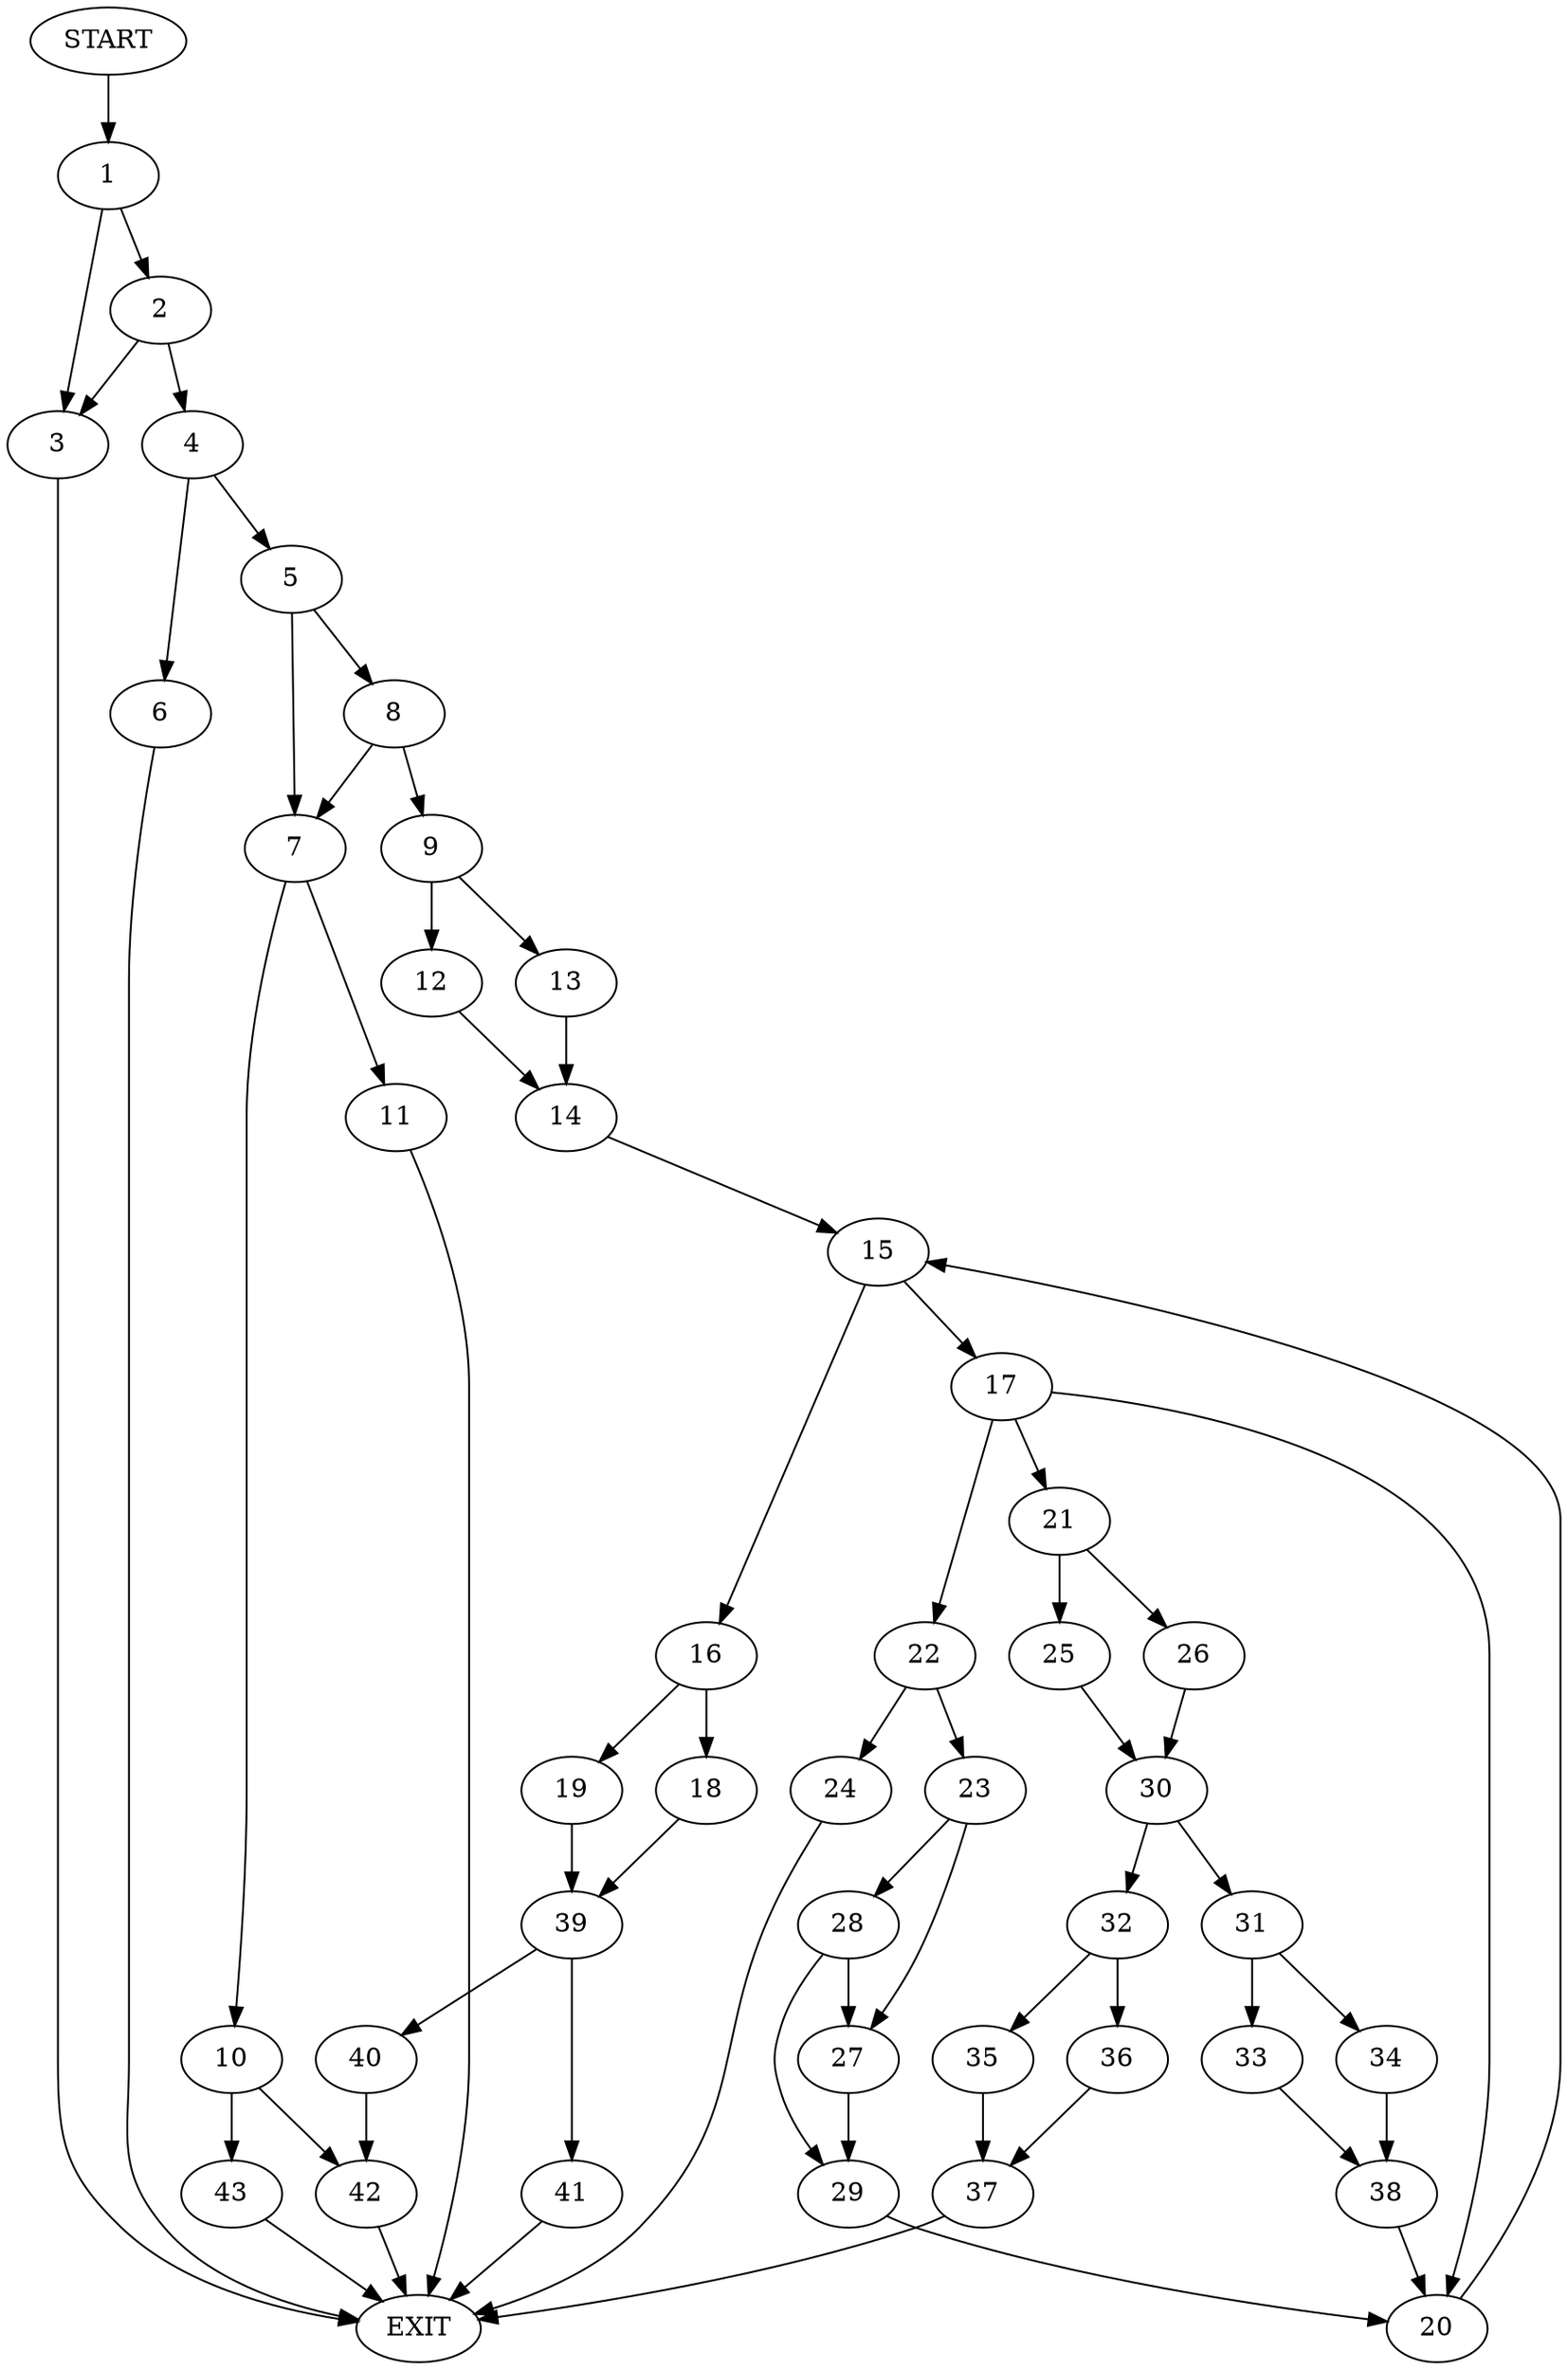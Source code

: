 digraph {
0 [label="START"]
44 [label="EXIT"]
0 -> 1
1 -> 2
1 -> 3
3 -> 44
2 -> 4
2 -> 3
4 -> 5
4 -> 6
5 -> 7
5 -> 8
6 -> 44
8 -> 7
8 -> 9
7 -> 10
7 -> 11
9 -> 12
9 -> 13
12 -> 14
13 -> 14
14 -> 15
15 -> 16
15 -> 17
16 -> 18
16 -> 19
17 -> 20
17 -> 21
17 -> 22
22 -> 23
22 -> 24
21 -> 25
21 -> 26
20 -> 15
24 -> 44
23 -> 27
23 -> 28
27 -> 29
28 -> 29
28 -> 27
29 -> 20
26 -> 30
25 -> 30
30 -> 31
30 -> 32
31 -> 33
31 -> 34
32 -> 35
32 -> 36
35 -> 37
36 -> 37
37 -> 44
33 -> 38
34 -> 38
38 -> 20
19 -> 39
18 -> 39
39 -> 40
39 -> 41
40 -> 42
41 -> 44
42 -> 44
11 -> 44
10 -> 42
10 -> 43
43 -> 44
}
